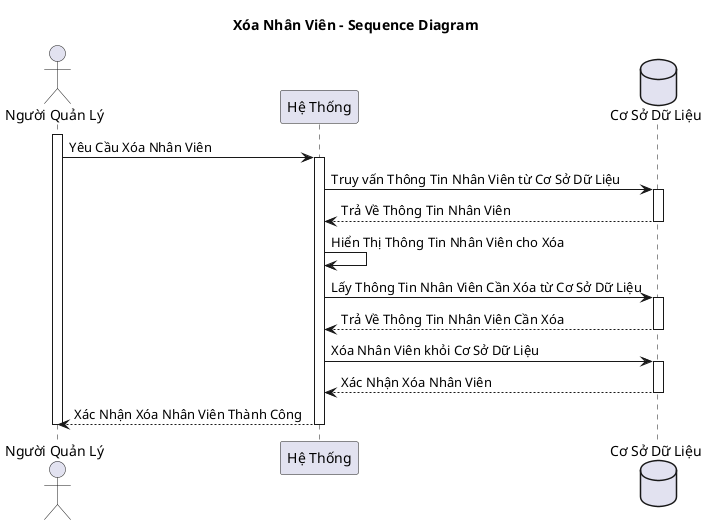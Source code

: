 @startuml
title Xóa Nhân Viên - Sequence Diagram

actor "Người Quản Lý" as manager
participant "Hệ Thống" as system
database "Cơ Sở Dữ Liệu" as database

activate manager
manager -> system: Yêu Cầu Xóa Nhân Viên
activate system
system -> database: Truy vấn Thông Tin Nhân Viên từ Cơ Sở Dữ Liệu
activate database
database --> system: Trả Về Thông Tin Nhân Viên
deactivate database
system -> system: Hiển Thị Thông Tin Nhân Viên cho Xóa
system -> database: Lấy Thông Tin Nhân Viên Cần Xóa từ Cơ Sở Dữ Liệu
activate database
database --> system: Trả Về Thông Tin Nhân Viên Cần Xóa
deactivate database
system -> database: Xóa Nhân Viên khỏi Cơ Sở Dữ Liệu
activate database
database --> system: Xác Nhận Xóa Nhân Viên
deactivate database
system --> manager: Xác Nhận Xóa Nhân Viên Thành Công
deactivate system
deactivate manager
@enduml
